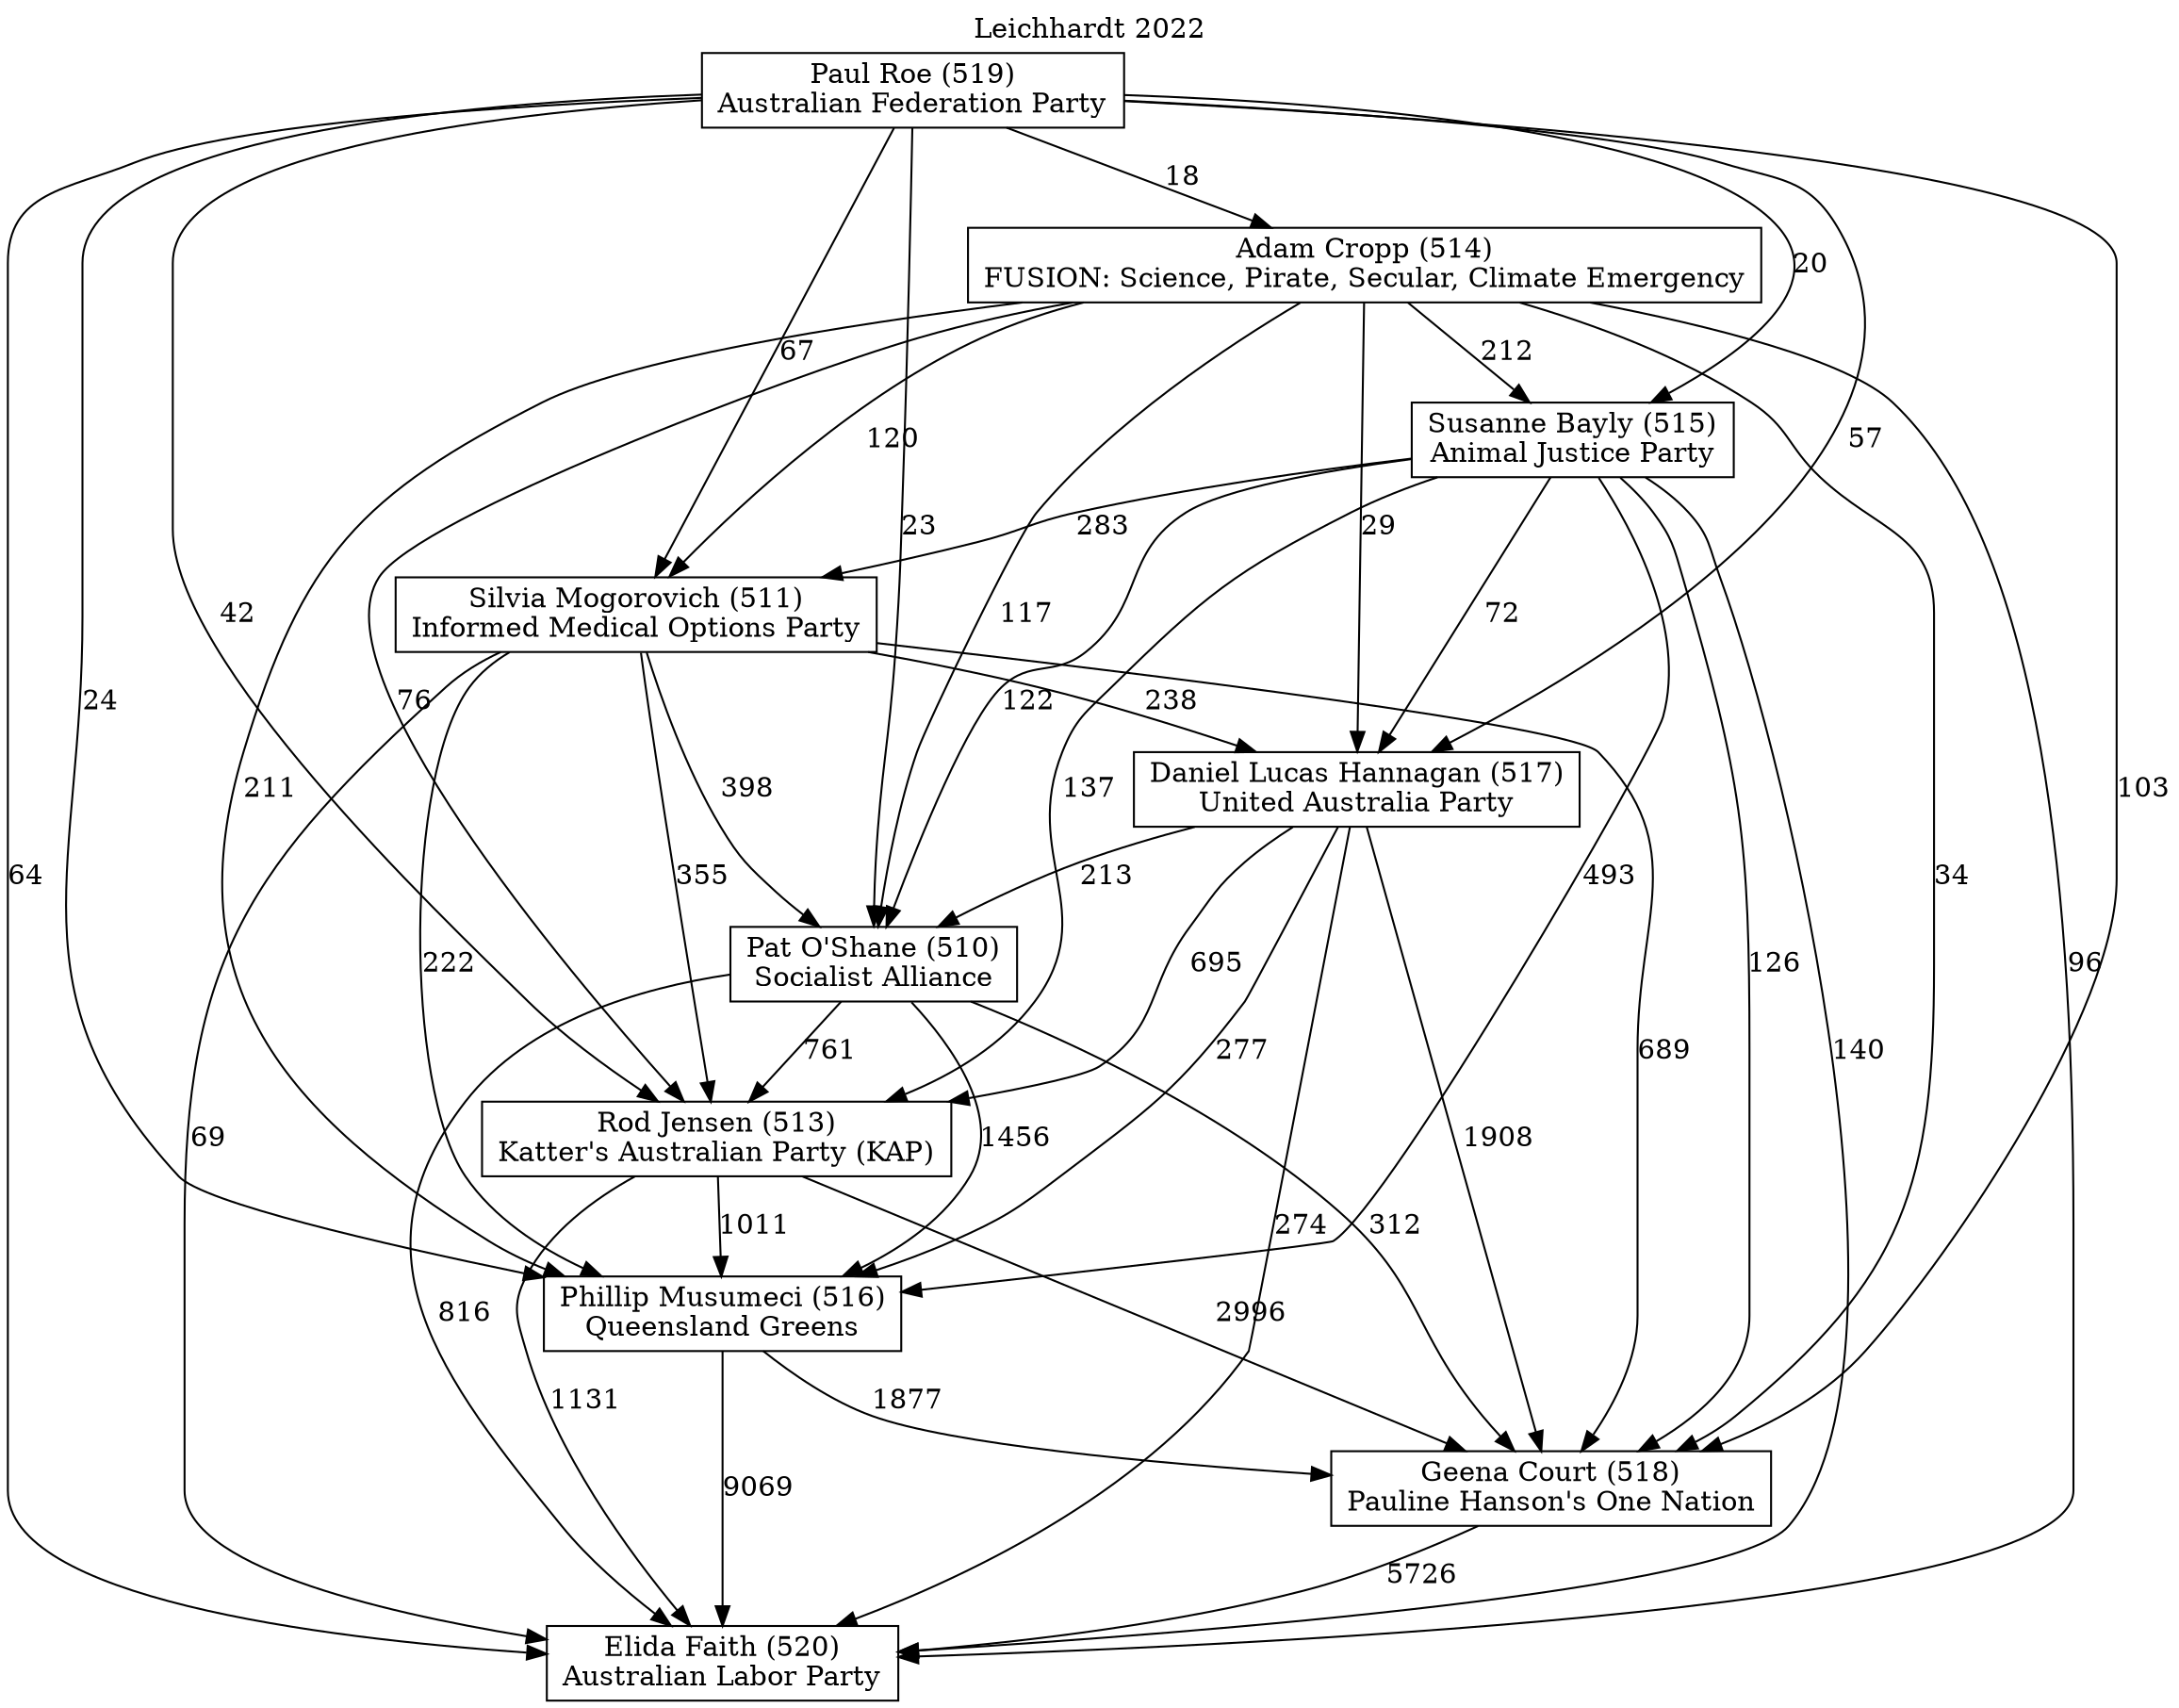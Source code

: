 // House preference flow
digraph "Elida Faith (520)_Leichhardt_2022" {
	graph [label="Leichhardt 2022" labelloc=t mclimit=10]
	node [shape=box]
	"Pat O'Shane (510)" [label="Pat O'Shane (510)
Socialist Alliance"]
	"Geena Court (518)" [label="Geena Court (518)
Pauline Hanson's One Nation"]
	"Paul Roe (519)" [label="Paul Roe (519)
Australian Federation Party"]
	"Silvia Mogorovich (511)" [label="Silvia Mogorovich (511)
Informed Medical Options Party"]
	"Phillip Musumeci (516)" [label="Phillip Musumeci (516)
Queensland Greens"]
	"Daniel Lucas Hannagan (517)" [label="Daniel Lucas Hannagan (517)
United Australia Party"]
	"Elida Faith (520)" [label="Elida Faith (520)
Australian Labor Party"]
	"Susanne Bayly (515)" [label="Susanne Bayly (515)
Animal Justice Party"]
	"Rod Jensen (513)" [label="Rod Jensen (513)
Katter's Australian Party (KAP)"]
	"Adam Cropp (514)" [label="Adam Cropp (514)
FUSION: Science, Pirate, Secular, Climate Emergency"]
	"Rod Jensen (513)" -> "Geena Court (518)" [label=2996]
	"Daniel Lucas Hannagan (517)" -> "Pat O'Shane (510)" [label=213]
	"Pat O'Shane (510)" -> "Elida Faith (520)" [label=816]
	"Paul Roe (519)" -> "Elida Faith (520)" [label=64]
	"Susanne Bayly (515)" -> "Daniel Lucas Hannagan (517)" [label=72]
	"Adam Cropp (514)" -> "Elida Faith (520)" [label=96]
	"Silvia Mogorovich (511)" -> "Elida Faith (520)" [label=69]
	"Silvia Mogorovich (511)" -> "Geena Court (518)" [label=689]
	"Susanne Bayly (515)" -> "Phillip Musumeci (516)" [label=493]
	"Adam Cropp (514)" -> "Susanne Bayly (515)" [label=212]
	"Geena Court (518)" -> "Elida Faith (520)" [label=5726]
	"Phillip Musumeci (516)" -> "Geena Court (518)" [label=1877]
	"Paul Roe (519)" -> "Geena Court (518)" [label=103]
	"Silvia Mogorovich (511)" -> "Daniel Lucas Hannagan (517)" [label=238]
	"Daniel Lucas Hannagan (517)" -> "Elida Faith (520)" [label=274]
	"Silvia Mogorovich (511)" -> "Pat O'Shane (510)" [label=398]
	"Paul Roe (519)" -> "Daniel Lucas Hannagan (517)" [label=57]
	"Adam Cropp (514)" -> "Pat O'Shane (510)" [label=117]
	"Pat O'Shane (510)" -> "Phillip Musumeci (516)" [label=1456]
	"Susanne Bayly (515)" -> "Pat O'Shane (510)" [label=122]
	"Adam Cropp (514)" -> "Geena Court (518)" [label=34]
	"Pat O'Shane (510)" -> "Rod Jensen (513)" [label=761]
	"Daniel Lucas Hannagan (517)" -> "Rod Jensen (513)" [label=695]
	"Adam Cropp (514)" -> "Rod Jensen (513)" [label=76]
	"Adam Cropp (514)" -> "Daniel Lucas Hannagan (517)" [label=29]
	"Paul Roe (519)" -> "Pat O'Shane (510)" [label=23]
	"Rod Jensen (513)" -> "Elida Faith (520)" [label=1131]
	"Silvia Mogorovich (511)" -> "Phillip Musumeci (516)" [label=222]
	"Daniel Lucas Hannagan (517)" -> "Phillip Musumeci (516)" [label=277]
	"Paul Roe (519)" -> "Silvia Mogorovich (511)" [label=67]
	"Susanne Bayly (515)" -> "Silvia Mogorovich (511)" [label=283]
	"Susanne Bayly (515)" -> "Geena Court (518)" [label=126]
	"Silvia Mogorovich (511)" -> "Rod Jensen (513)" [label=355]
	"Rod Jensen (513)" -> "Phillip Musumeci (516)" [label=1011]
	"Susanne Bayly (515)" -> "Rod Jensen (513)" [label=137]
	"Paul Roe (519)" -> "Rod Jensen (513)" [label=42]
	"Paul Roe (519)" -> "Phillip Musumeci (516)" [label=24]
	"Adam Cropp (514)" -> "Silvia Mogorovich (511)" [label=120]
	"Pat O'Shane (510)" -> "Geena Court (518)" [label=312]
	"Adam Cropp (514)" -> "Phillip Musumeci (516)" [label=211]
	"Paul Roe (519)" -> "Adam Cropp (514)" [label=18]
	"Phillip Musumeci (516)" -> "Elida Faith (520)" [label=9069]
	"Daniel Lucas Hannagan (517)" -> "Geena Court (518)" [label=1908]
	"Paul Roe (519)" -> "Susanne Bayly (515)" [label=20]
	"Susanne Bayly (515)" -> "Elida Faith (520)" [label=140]
}
